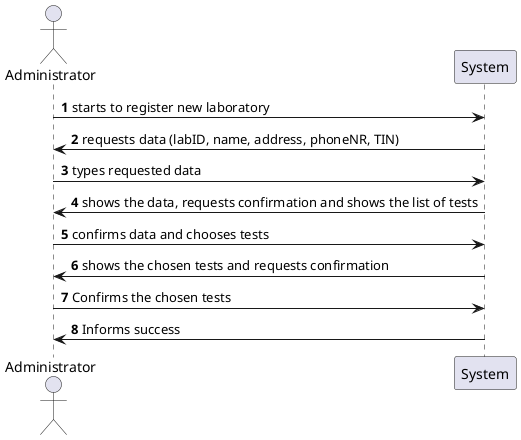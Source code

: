 @startuml
'https://plantuml.com/sequence-diagram

autonumber

actor  "Administrator" as Admin

Admin -> System: starts to register new laboratory
System -> Admin: requests data (labID, name, address, phoneNR, TIN)

Admin -> System: types requested data
System -> Admin: shows the data, requests confirmation and shows the list of tests

Admin -> System: confirms data and chooses tests
System -> Admin: shows the chosen tests and requests confirmation

Admin -> System: Confirms the chosen tests
System -> Admin: Informs success
@enduml